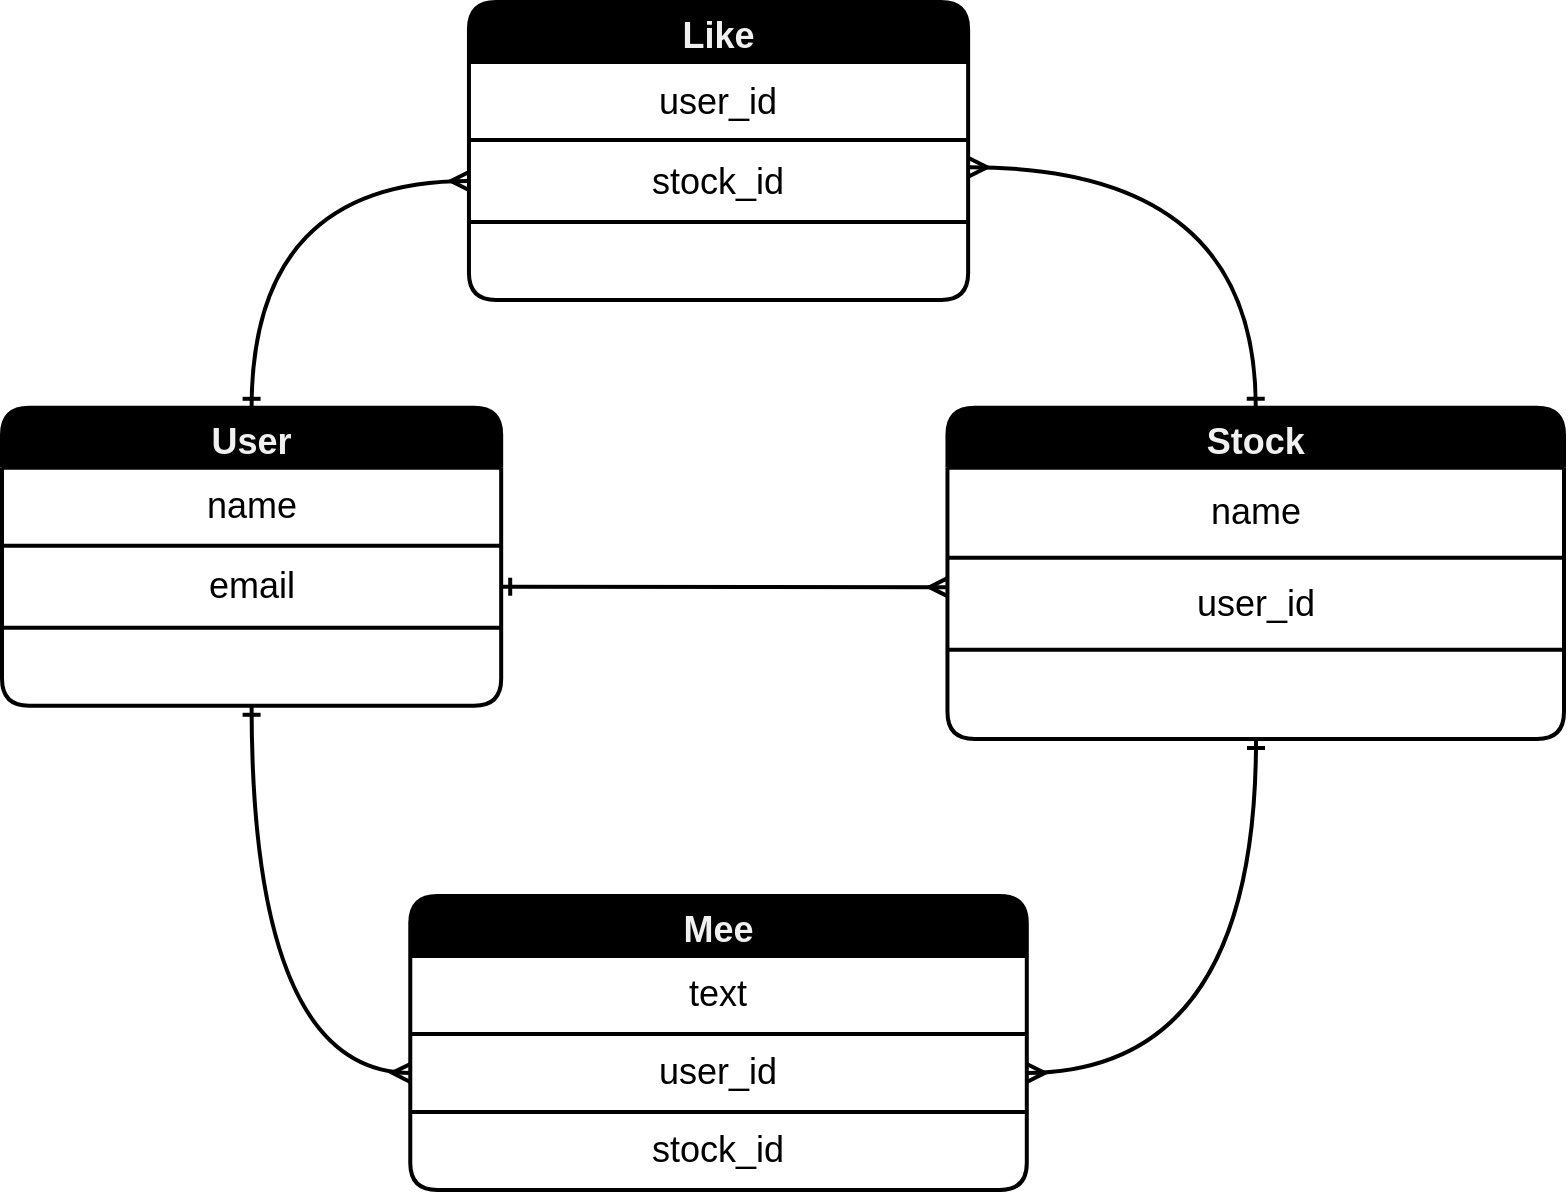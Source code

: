 <mxfile>
    <diagram id="CIO5q90QWOYlBtkPzATM" name="ページ1">
        <mxGraphModel dx="4212" dy="1793" grid="0" gridSize="10" guides="1" tooltips="1" connect="1" arrows="1" fold="1" page="1" pageScale="1" pageWidth="1169" pageHeight="827" background="#ffffff" math="0" shadow="0">
            <root>
                <mxCell id="0"/>
                <mxCell id="1" parent="0"/>
                <mxCell id="75" style="edgeStyle=none;html=1;exitX=0.5;exitY=0;exitDx=0;exitDy=0;entryX=1.012;entryY=0.025;entryDx=0;entryDy=0;entryPerimeter=0;fontSize=18;fontColor=#000000;curved=1;" parent="1" source="45" edge="1">
                    <mxGeometry relative="1" as="geometry"/>
                </mxCell>
                <mxCell id="89" value="" style="group;rounded=1;" vertex="1" connectable="0" parent="1">
                    <mxGeometry x="-2102" y="-754" width="781" height="594" as="geometry"/>
                </mxCell>
                <mxCell id="32" value="User" style="shape=table;startSize=30;container=1;collapsible=0;childLayout=tableLayout;fontStyle=1;align=center;pointerEvents=1;strokeColor=#000000;strokeWidth=2;fontSize=18;fillColor=#000000;fontColor=#F0F0F0;rounded=1;" parent="89" vertex="1">
                    <mxGeometry y="202.901" width="249.589" height="148.99" as="geometry"/>
                </mxCell>
                <mxCell id="33" value="" style="shape=partialRectangle;html=1;whiteSpace=wrap;collapsible=0;dropTarget=0;pointerEvents=0;fillColor=none;top=0;left=0;bottom=0;right=0;points=[[0,0.5],[1,0.5]];portConstraint=eastwest;strokeWidth=2;fontSize=18;rounded=1;" parent="32" vertex="1">
                    <mxGeometry y="30" width="249.589" height="39" as="geometry"/>
                </mxCell>
                <mxCell id="34" value="&lt;font color=&quot;#000000&quot; style=&quot;font-size: 18px&quot;&gt;name&lt;/font&gt;" style="shape=partialRectangle;html=1;whiteSpace=wrap;connectable=0;fillColor=none;top=0;left=0;bottom=0;right=0;overflow=hidden;pointerEvents=1;strokeWidth=2;fontSize=18;rounded=1;" parent="33" vertex="1">
                    <mxGeometry width="250" height="39" as="geometry">
                        <mxRectangle width="250" height="39" as="alternateBounds"/>
                    </mxGeometry>
                </mxCell>
                <mxCell id="37" value="" style="shape=partialRectangle;html=1;whiteSpace=wrap;collapsible=0;dropTarget=0;pointerEvents=0;fillColor=none;top=0;left=0;bottom=0;right=0;points=[[0,0.5],[1,0.5]];portConstraint=eastwest;strokeWidth=2;fontSize=18;rounded=1;" parent="32" vertex="1">
                    <mxGeometry y="69" width="249.589" height="41" as="geometry"/>
                </mxCell>
                <mxCell id="38" value="&lt;font color=&quot;#000000&quot; style=&quot;font-size: 18px;&quot;&gt;email&lt;/font&gt;" style="shape=partialRectangle;html=1;whiteSpace=wrap;connectable=0;fillColor=none;top=0;left=0;bottom=0;right=0;overflow=hidden;pointerEvents=1;strokeWidth=2;fontSize=18;rounded=1;" parent="37" vertex="1">
                    <mxGeometry width="250" height="41" as="geometry">
                        <mxRectangle width="250" height="41" as="alternateBounds"/>
                    </mxGeometry>
                </mxCell>
                <mxCell id="41" value="" style="shape=partialRectangle;html=1;whiteSpace=wrap;collapsible=0;dropTarget=0;pointerEvents=0;fillColor=none;top=0;left=0;bottom=0;right=0;points=[[0,0.5],[1,0.5]];portConstraint=eastwest;strokeWidth=2;fontSize=18;rounded=1;" parent="32" vertex="1">
                    <mxGeometry y="110" width="249.589" height="39" as="geometry"/>
                </mxCell>
                <mxCell id="42" value="" style="shape=partialRectangle;html=1;whiteSpace=wrap;connectable=0;fillColor=none;top=0;left=0;bottom=0;right=0;overflow=hidden;pointerEvents=1;strokeWidth=2;fontSize=18;rounded=1;" parent="41" vertex="1">
                    <mxGeometry width="250" height="39" as="geometry">
                        <mxRectangle width="250" height="39" as="alternateBounds"/>
                    </mxGeometry>
                </mxCell>
                <mxCell id="45" value="Stock" style="shape=table;startSize=30;container=1;collapsible=0;childLayout=tableLayout;fontStyle=1;align=center;pointerEvents=1;strokeColor=#000000;strokeWidth=2;fontSize=18;fillColor=#000000;fontColor=#F0F0F0;rounded=1;" parent="89" vertex="1">
                    <mxGeometry x="472.732" y="202.901" width="308.268" height="165.653" as="geometry"/>
                </mxCell>
                <mxCell id="46" value="" style="shape=partialRectangle;html=1;whiteSpace=wrap;collapsible=0;dropTarget=0;pointerEvents=0;fillColor=none;top=0;left=0;bottom=0;right=0;points=[[0,0.5],[1,0.5]];portConstraint=eastwest;strokeWidth=2;fontSize=18;rounded=1;" parent="45" vertex="1">
                    <mxGeometry y="30" width="308.268" height="45" as="geometry"/>
                </mxCell>
                <mxCell id="47" value="&lt;font color=&quot;#000000&quot; style=&quot;font-size: 18px;&quot;&gt;name&lt;/font&gt;" style="shape=partialRectangle;html=1;whiteSpace=wrap;connectable=0;fillColor=none;top=0;left=0;bottom=0;right=0;overflow=hidden;pointerEvents=1;strokeWidth=2;fontSize=18;rounded=1;" parent="46" vertex="1">
                    <mxGeometry width="308" height="45" as="geometry">
                        <mxRectangle width="308" height="45" as="alternateBounds"/>
                    </mxGeometry>
                </mxCell>
                <mxCell id="48" value="" style="shape=partialRectangle;html=1;whiteSpace=wrap;collapsible=0;dropTarget=0;pointerEvents=0;fillColor=none;top=0;left=0;bottom=0;right=0;points=[[0,0.5],[1,0.5]];portConstraint=eastwest;strokeWidth=2;fontSize=18;rounded=1;" parent="45" vertex="1">
                    <mxGeometry y="75" width="308.268" height="46" as="geometry"/>
                </mxCell>
                <mxCell id="49" value="&lt;font color=&quot;#000000&quot; style=&quot;font-size: 18px;&quot;&gt;user_id&lt;/font&gt;" style="shape=partialRectangle;html=1;whiteSpace=wrap;connectable=0;fillColor=none;top=0;left=0;bottom=0;right=0;overflow=hidden;pointerEvents=1;strokeWidth=2;fontSize=18;rounded=1;" parent="48" vertex="1">
                    <mxGeometry width="308" height="46" as="geometry">
                        <mxRectangle width="308" height="46" as="alternateBounds"/>
                    </mxGeometry>
                </mxCell>
                <mxCell id="50" value="" style="shape=partialRectangle;html=1;whiteSpace=wrap;collapsible=0;dropTarget=0;pointerEvents=0;fillColor=none;top=0;left=0;bottom=0;right=0;points=[[0,0.5],[1,0.5]];portConstraint=eastwest;strokeWidth=2;fontSize=18;rounded=1;" parent="45" vertex="1">
                    <mxGeometry y="121" width="308.268" height="45" as="geometry"/>
                </mxCell>
                <mxCell id="51" value="" style="shape=partialRectangle;html=1;whiteSpace=wrap;connectable=0;fillColor=none;top=0;left=0;bottom=0;right=0;overflow=hidden;pointerEvents=1;strokeWidth=2;fontSize=18;rounded=1;" parent="50" vertex="1">
                    <mxGeometry width="308" height="45" as="geometry">
                        <mxRectangle width="308" height="45" as="alternateBounds"/>
                    </mxGeometry>
                </mxCell>
                <mxCell id="52" value="Mee" style="shape=table;startSize=30;container=1;collapsible=0;childLayout=tableLayout;fontStyle=1;align=center;pointerEvents=1;strokeColor=#000000;strokeWidth=2;fontSize=18;fillColor=#000000;fontColor=#F0F0F0;rounded=1;" parent="89" vertex="1">
                    <mxGeometry x="204.134" y="446.97" width="308.268" height="147.03" as="geometry"/>
                </mxCell>
                <mxCell id="53" value="" style="shape=partialRectangle;html=1;whiteSpace=wrap;collapsible=0;dropTarget=0;pointerEvents=0;fillColor=none;top=0;left=0;bottom=0;right=0;points=[[0,0.5],[1,0.5]];portConstraint=eastwest;strokeWidth=2;fontSize=18;rounded=1;" parent="52" vertex="1">
                    <mxGeometry y="30" width="308.268" height="39" as="geometry"/>
                </mxCell>
                <mxCell id="54" value="&lt;font color=&quot;#000000&quot; style=&quot;font-size: 18px;&quot;&gt;text&lt;/font&gt;" style="shape=partialRectangle;html=1;whiteSpace=wrap;connectable=0;fillColor=none;top=0;left=0;bottom=0;right=0;overflow=hidden;pointerEvents=1;strokeWidth=2;fontSize=18;rounded=1;" parent="53" vertex="1">
                    <mxGeometry width="308" height="39" as="geometry">
                        <mxRectangle width="308" height="39" as="alternateBounds"/>
                    </mxGeometry>
                </mxCell>
                <mxCell id="55" value="" style="shape=partialRectangle;html=1;whiteSpace=wrap;collapsible=0;dropTarget=0;pointerEvents=0;fillColor=none;top=0;left=0;bottom=0;right=0;points=[[0,0.5],[1,0.5]];portConstraint=eastwest;strokeWidth=2;fontSize=18;rounded=1;" parent="52" vertex="1">
                    <mxGeometry y="69" width="308.268" height="39" as="geometry"/>
                </mxCell>
                <mxCell id="56" value="&lt;font color=&quot;#000000&quot; style=&quot;font-size: 18px;&quot;&gt;user_id&lt;/font&gt;" style="shape=partialRectangle;html=1;whiteSpace=wrap;connectable=0;fillColor=none;top=0;left=0;bottom=0;right=0;overflow=hidden;pointerEvents=1;strokeWidth=2;fontSize=18;rounded=1;" parent="55" vertex="1">
                    <mxGeometry width="308" height="39" as="geometry">
                        <mxRectangle width="308" height="39" as="alternateBounds"/>
                    </mxGeometry>
                </mxCell>
                <mxCell id="57" value="" style="shape=partialRectangle;html=1;whiteSpace=wrap;collapsible=0;dropTarget=0;pointerEvents=0;fillColor=none;top=0;left=0;bottom=0;right=0;points=[[0,0.5],[1,0.5]];portConstraint=eastwest;strokeWidth=2;fontSize=18;rounded=1;" parent="52" vertex="1">
                    <mxGeometry y="108" width="308.268" height="39" as="geometry"/>
                </mxCell>
                <mxCell id="58" value="&lt;font color=&quot;#000000&quot; style=&quot;font-size: 18px;&quot;&gt;stock_id&lt;/font&gt;" style="shape=partialRectangle;html=1;whiteSpace=wrap;connectable=0;fillColor=none;top=0;left=0;bottom=0;right=0;overflow=hidden;pointerEvents=1;strokeWidth=2;fontSize=18;rounded=1;" parent="57" vertex="1">
                    <mxGeometry width="308" height="39" as="geometry">
                        <mxRectangle width="308" height="39" as="alternateBounds"/>
                    </mxGeometry>
                </mxCell>
                <mxCell id="60" style="edgeStyle=none;html=1;entryX=0;entryY=0.5;entryDx=0;entryDy=0;fontColor=#000000;endArrow=ERmany;endFill=0;strokeColor=#000000;startArrow=ERone;startFill=0;strokeWidth=2;fontSize=18;curved=1;" parent="89" source="32" target="55" edge="1">
                    <mxGeometry relative="1" as="geometry">
                        <Array as="points">
                            <mxPoint x="124.795" y="535.188"/>
                        </Array>
                    </mxGeometry>
                </mxCell>
                <mxCell id="61" style="edgeStyle=none;html=1;entryX=1;entryY=0.5;entryDx=0;entryDy=0;fontColor=#000000;endArrow=ERmany;endFill=0;strokeColor=#000000;startArrow=ERone;startFill=0;strokeWidth=2;fontSize=18;curved=1;" parent="89" source="45" target="55" edge="1">
                    <mxGeometry relative="1" as="geometry">
                        <Array as="points">
                            <mxPoint x="627.279" y="535.188"/>
                        </Array>
                    </mxGeometry>
                </mxCell>
                <mxCell id="59" style="edgeStyle=none;html=1;exitX=1;exitY=0.5;exitDx=0;exitDy=0;entryX=0;entryY=0.319;entryDx=0;entryDy=0;fontColor=#000000;endArrow=ERmany;endFill=0;strokeColor=#000000;entryPerimeter=0;startArrow=ERone;startFill=0;strokeWidth=2;fontSize=18;curved=1;" parent="89" source="37" target="48" edge="1">
                    <mxGeometry relative="1" as="geometry"/>
                </mxCell>
                <mxCell id="79" value="Like" style="shape=table;startSize=30;container=1;collapsible=0;childLayout=tableLayout;fontStyle=1;align=center;pointerEvents=1;strokeColor=#000000;strokeWidth=2;fontSize=18;fillColor=#000000;fontColor=#F0F0F0;rounded=1;" parent="89" vertex="1">
                    <mxGeometry x="233.474" width="249.589" height="148.99" as="geometry"/>
                </mxCell>
                <mxCell id="80" value="" style="shape=partialRectangle;html=1;whiteSpace=wrap;collapsible=0;dropTarget=0;pointerEvents=0;fillColor=none;top=0;left=0;bottom=0;right=0;points=[[0,0.5],[1,0.5]];portConstraint=eastwest;strokeWidth=2;fontSize=18;rounded=1;" parent="79" vertex="1">
                    <mxGeometry y="30" width="249.589" height="39" as="geometry"/>
                </mxCell>
                <mxCell id="81" value="&lt;font color=&quot;#000000&quot; style=&quot;font-size: 18px&quot;&gt;user_id&lt;/font&gt;" style="shape=partialRectangle;html=1;whiteSpace=wrap;connectable=0;fillColor=none;top=0;left=0;bottom=0;right=0;overflow=hidden;pointerEvents=1;strokeWidth=2;fontSize=18;rounded=1;" parent="80" vertex="1">
                    <mxGeometry width="250" height="39" as="geometry">
                        <mxRectangle width="250" height="39" as="alternateBounds"/>
                    </mxGeometry>
                </mxCell>
                <mxCell id="82" value="" style="shape=partialRectangle;html=1;whiteSpace=wrap;collapsible=0;dropTarget=0;pointerEvents=0;fillColor=none;top=0;left=0;bottom=0;right=0;points=[[0,0.5],[1,0.5]];portConstraint=eastwest;strokeWidth=2;fontSize=18;rounded=1;" parent="79" vertex="1">
                    <mxGeometry y="69" width="249.589" height="41" as="geometry"/>
                </mxCell>
                <mxCell id="83" value="&lt;font color=&quot;#000000&quot; style=&quot;font-size: 18px&quot;&gt;stock_id&lt;/font&gt;" style="shape=partialRectangle;html=1;whiteSpace=wrap;connectable=0;fillColor=none;top=0;left=0;bottom=0;right=0;overflow=hidden;pointerEvents=1;strokeWidth=2;fontSize=18;rounded=1;" parent="82" vertex="1">
                    <mxGeometry width="250" height="41" as="geometry">
                        <mxRectangle width="250" height="41" as="alternateBounds"/>
                    </mxGeometry>
                </mxCell>
                <mxCell id="84" value="" style="shape=partialRectangle;html=1;whiteSpace=wrap;collapsible=0;dropTarget=0;pointerEvents=0;fillColor=none;top=0;left=0;bottom=0;right=0;points=[[0,0.5],[1,0.5]];portConstraint=eastwest;strokeWidth=2;fontSize=18;rounded=1;" parent="79" vertex="1">
                    <mxGeometry y="110" width="249.589" height="39" as="geometry"/>
                </mxCell>
                <mxCell id="85" value="" style="shape=partialRectangle;html=1;whiteSpace=wrap;connectable=0;fillColor=none;top=0;left=0;bottom=0;right=0;overflow=hidden;pointerEvents=1;strokeWidth=2;fontSize=18;rounded=1;" parent="84" vertex="1">
                    <mxGeometry width="250" height="39" as="geometry">
                        <mxRectangle width="250" height="39" as="alternateBounds"/>
                    </mxGeometry>
                </mxCell>
                <mxCell id="86" style="edgeStyle=none;html=1;entryX=0;entryY=0.5;entryDx=0;entryDy=0;fontColor=#000000;endArrow=ERmany;endFill=0;strokeColor=#000000;startArrow=ERone;startFill=0;strokeWidth=2;fontSize=18;exitX=0.5;exitY=0;exitDx=0;exitDy=0;curved=1;" parent="89" source="32" target="82" edge="1">
                    <mxGeometry relative="1" as="geometry">
                        <Array as="points">
                            <mxPoint x="124.795" y="89.198"/>
                        </Array>
                        <mxPoint x="65.29" y="-7.842" as="sourcePoint"/>
                        <mxPoint x="144.63" y="175.455" as="targetPoint"/>
                    </mxGeometry>
                </mxCell>
                <mxCell id="87" style="edgeStyle=none;html=1;entryX=1.002;entryY=0.333;entryDx=0;entryDy=0;fontColor=#000000;endArrow=ERmany;endFill=0;strokeColor=#000000;startArrow=ERone;startFill=0;strokeWidth=2;fontSize=18;exitX=0.5;exitY=0;exitDx=0;exitDy=0;entryPerimeter=0;curved=1;" parent="89" source="45" target="82" edge="1">
                    <mxGeometry relative="1" as="geometry">
                        <Array as="points">
                            <mxPoint x="627.279" y="82.337"/>
                        </Array>
                        <mxPoint x="503.311" y="185.257" as="sourcePoint"/>
                        <mxPoint x="611.99" y="71.554" as="targetPoint"/>
                    </mxGeometry>
                </mxCell>
            </root>
        </mxGraphModel>
    </diagram>
</mxfile>